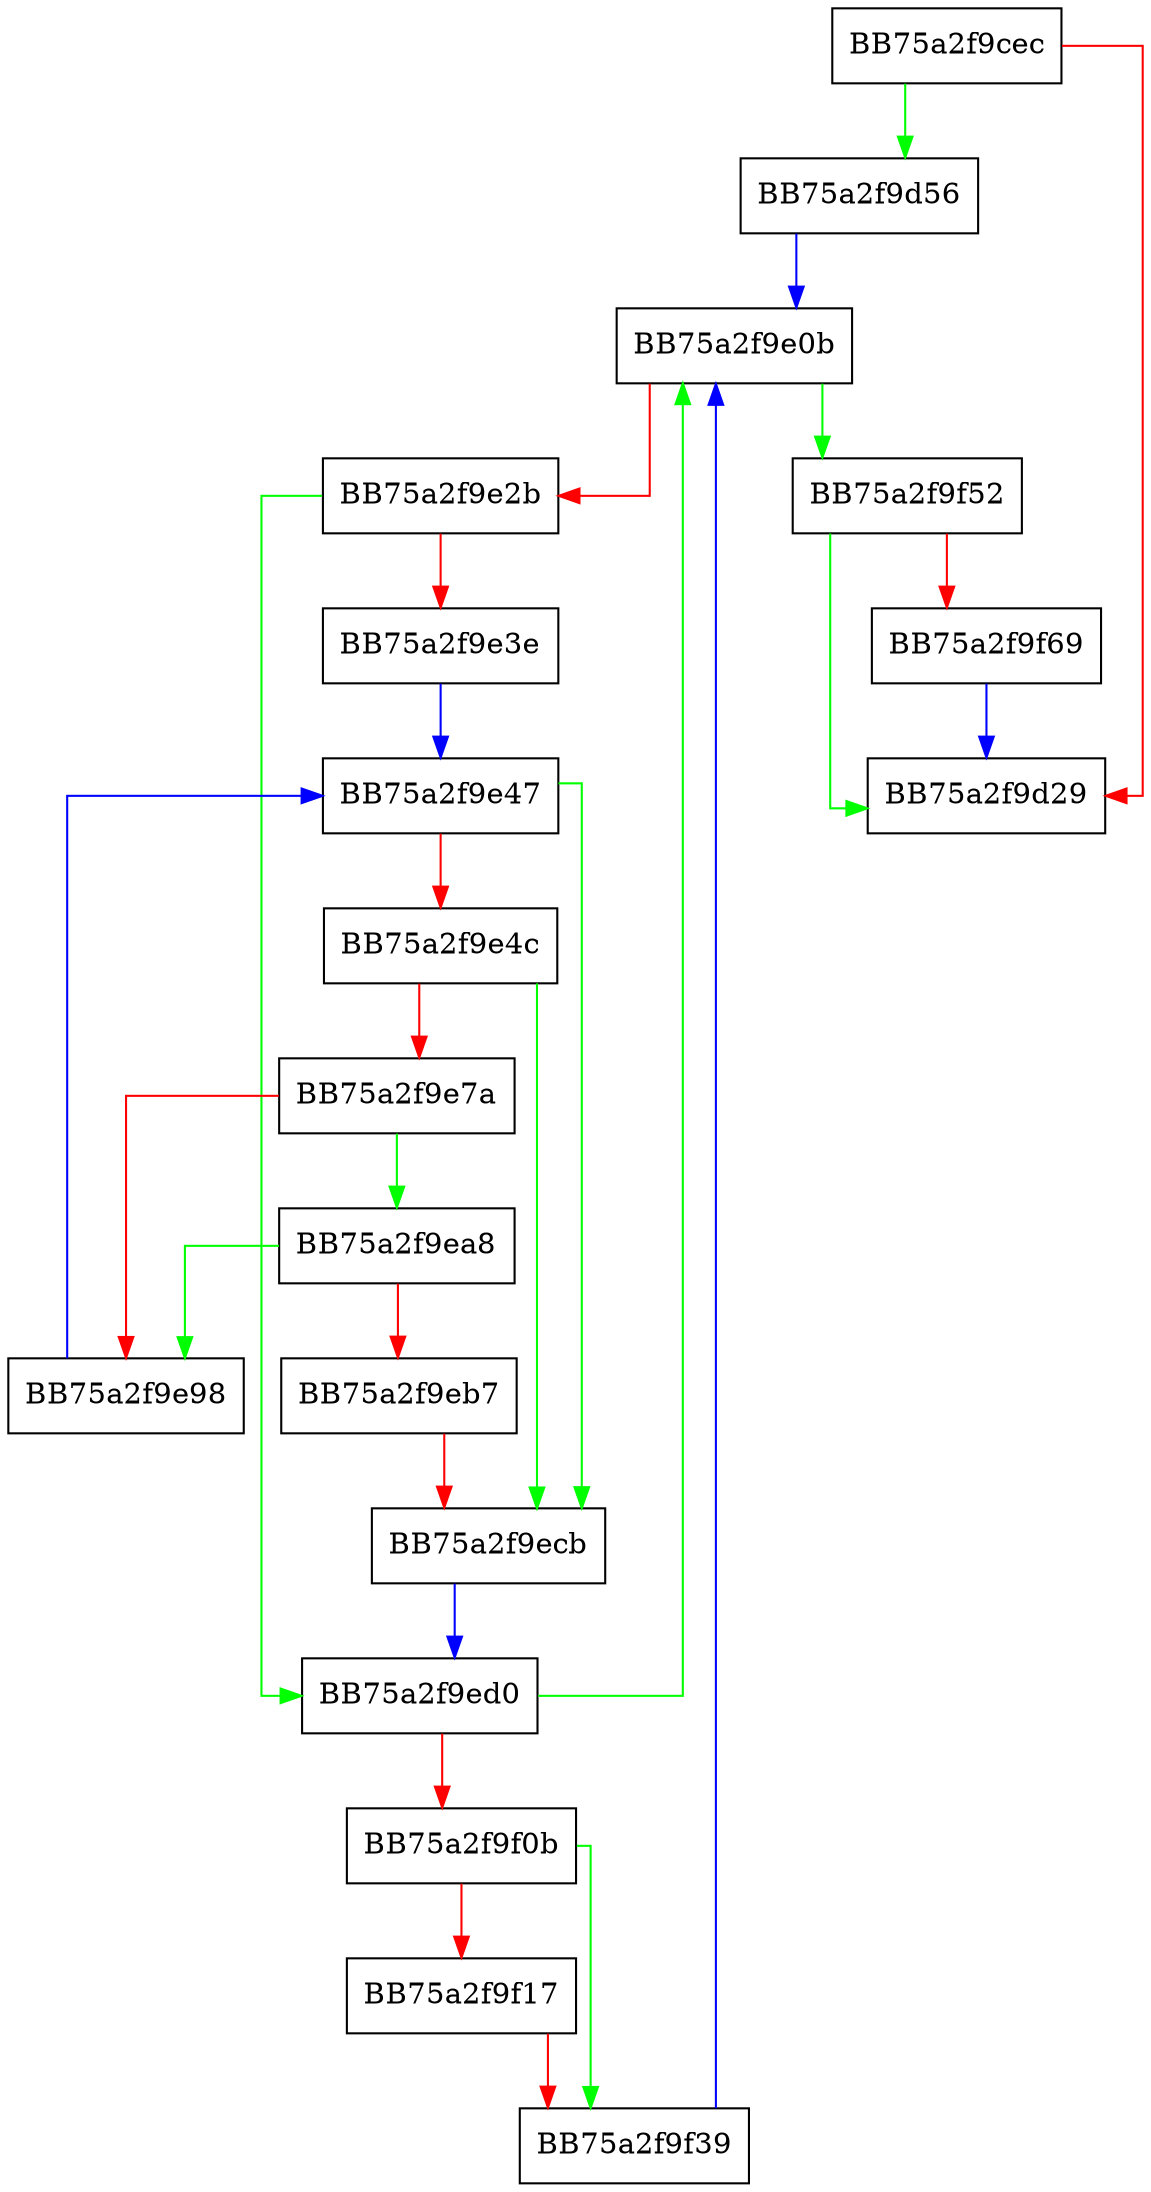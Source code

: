 digraph ScanDecommitedPages {
  node [shape="box"];
  graph [splines=ortho];
  BB75a2f9cec -> BB75a2f9d56 [color="green"];
  BB75a2f9cec -> BB75a2f9d29 [color="red"];
  BB75a2f9d56 -> BB75a2f9e0b [color="blue"];
  BB75a2f9e0b -> BB75a2f9f52 [color="green"];
  BB75a2f9e0b -> BB75a2f9e2b [color="red"];
  BB75a2f9e2b -> BB75a2f9ed0 [color="green"];
  BB75a2f9e2b -> BB75a2f9e3e [color="red"];
  BB75a2f9e3e -> BB75a2f9e47 [color="blue"];
  BB75a2f9e47 -> BB75a2f9ecb [color="green"];
  BB75a2f9e47 -> BB75a2f9e4c [color="red"];
  BB75a2f9e4c -> BB75a2f9ecb [color="green"];
  BB75a2f9e4c -> BB75a2f9e7a [color="red"];
  BB75a2f9e7a -> BB75a2f9ea8 [color="green"];
  BB75a2f9e7a -> BB75a2f9e98 [color="red"];
  BB75a2f9e98 -> BB75a2f9e47 [color="blue"];
  BB75a2f9ea8 -> BB75a2f9e98 [color="green"];
  BB75a2f9ea8 -> BB75a2f9eb7 [color="red"];
  BB75a2f9eb7 -> BB75a2f9ecb [color="red"];
  BB75a2f9ecb -> BB75a2f9ed0 [color="blue"];
  BB75a2f9ed0 -> BB75a2f9e0b [color="green"];
  BB75a2f9ed0 -> BB75a2f9f0b [color="red"];
  BB75a2f9f0b -> BB75a2f9f39 [color="green"];
  BB75a2f9f0b -> BB75a2f9f17 [color="red"];
  BB75a2f9f17 -> BB75a2f9f39 [color="red"];
  BB75a2f9f39 -> BB75a2f9e0b [color="blue"];
  BB75a2f9f52 -> BB75a2f9d29 [color="green"];
  BB75a2f9f52 -> BB75a2f9f69 [color="red"];
  BB75a2f9f69 -> BB75a2f9d29 [color="blue"];
}